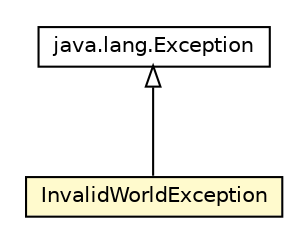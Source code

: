 #!/usr/local/bin/dot
#
# Class diagram 
# Generated by UMLGraph version 5.2 (http://www.umlgraph.org/)
#

digraph G {
	edge [fontname="Helvetica",fontsize=10,labelfontname="Helvetica",labelfontsize=10];
	node [fontname="Helvetica",fontsize=10,shape=plaintext];
	nodesep=0.25;
	ranksep=0.5;
	// dip.world.InvalidWorldException
	c8108 [label=<<table title="dip.world.InvalidWorldException" border="0" cellborder="1" cellspacing="0" cellpadding="2" port="p" bgcolor="lemonChiffon" href="./InvalidWorldException.html">
		<tr><td><table border="0" cellspacing="0" cellpadding="1">
<tr><td align="center" balign="center"> InvalidWorldException </td></tr>
		</table></td></tr>
		</table>>, fontname="Helvetica", fontcolor="black", fontsize=10.0];
	//dip.world.InvalidWorldException extends java.lang.Exception
	c8145:p -> c8108:p [dir=back,arrowtail=empty];
	// java.lang.Exception
	c8145 [label=<<table title="java.lang.Exception" border="0" cellborder="1" cellspacing="0" cellpadding="2" port="p" href="http://java.sun.com/j2se/1.4.2/docs/api/java/lang/Exception.html">
		<tr><td><table border="0" cellspacing="0" cellpadding="1">
<tr><td align="center" balign="center"> java.lang.Exception </td></tr>
		</table></td></tr>
		</table>>, fontname="Helvetica", fontcolor="black", fontsize=10.0];
}

